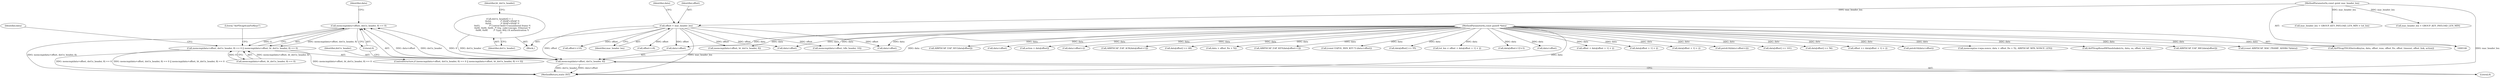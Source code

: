 digraph "0_wireshark_9b0b20b8d5f8c9f7839d58ff6c5900f7e19283b4@API" {
"1000179" [label="(Call,memcmp(data+offset, dot1x_header, 8) == 0)"];
"1000180" [label="(Call,memcmp(data+offset, dot1x_header, 8))"];
"1000148" [label="(MethodParameterIn,const guint8 *data)"];
"1000174" [label="(Call,offset = mac_header_len)"];
"1000149" [label="(MethodParameterIn,const guint mac_header_len)"];
"1000162" [label="(Call,dot1x_header[] = {\n        0xAA,             /* DSAP=SNAP */\n        0xAA,             /* SSAP=SNAP */\n        0x03,             /* Control field=Unnumbered frame */\n        0x00, 0x00, 0x00, /* Org. code=encaps. Ethernet */\n        0x88, 0x8E        /* Type: 802.1X authentication */\n    })"];
"1000178" [label="(Call,memcmp(data+offset, dot1x_header, 8) == 0 || memcmp(data+offset, bt_dot1x_header, 8) == 0)"];
"1000204" [label="(Call,data[offset+1]!=3)"];
"1000190" [label="(Identifier,data)"];
"1000526" [label="(Call,data+offset)"];
"1000596" [label="(Call,offset + data[offset + 1] + 2)"];
"1000177" [label="(ControlStructure,if (memcmp(data+offset, dot1x_header, 8) == 0 || memcmp(data+offset, bt_dot1x_header, 8) == 0))"];
"1000610" [label="(Call,data[offset + 1] + 2)"];
"1000598" [label="(Call,data[offset + 1] + 2)"];
"1000220" [label="(Call,pntoh16(data+offset+2))"];
"1000584" [label="(Call,data[offset] == 101)"];
"1000573" [label="(Call,data[offset] == 56)"];
"1000200" [label="(Call,offset+=8)"];
"1000186" [label="(Literal,0)"];
"1000184" [label="(Identifier,dot1x_header)"];
"1000608" [label="(Call,offset += data[offset + 1] + 2)"];
"1000525" [label="(Call,pntoh16(data+offset))"];
"1000714" [label="(Call,memcmp(sa->wpa.nonce, data + offset_fte + 52, AIRPDCAP_WPA_NONCE_LEN))"];
"1000152" [label="(Block,)"];
"1000166" [label="(Identifier,bt_dot1x_header)"];
"1000182" [label="(Identifier,data)"];
"1000174" [label="(Call,offset = mac_header_len)"];
"1000292" [label="(Call,AirPDcapRsna4WHandshake(ctx, data, sa, offset, tot_len))"];
"1000335" [label="(Call,AIRPDCAP_EAP_MIC(data[offset]))"];
"1000377" [label="(Call,(const AIRPDCAP_MAC_FRAME_ADDR4 *)(data))"];
"1000162" [label="(Call,dot1x_header[] = {\n        0xAA,             /* DSAP=SNAP */\n        0xAA,             /* SSAP=SNAP */\n        0x03,             /* Control field=Unnumbered frame */\n        0x00, 0x00, 0x00, /* Org. code=encaps. Ethernet */\n        0x88, 0x8E        /* Type: 802.1X authentication */\n    })"];
"1000755" [label="(Call,AirPDcapTDLSDeriveKey(sa, data, offset_rsne, offset_fte, offset_timeout, offset_link, action))"];
"1000187" [label="(Call,memcmp(data+offset, bt_dot1x_header, 8) == 0)"];
"1000197" [label="(Literal,\"AirPDcapScanForKeys\")"];
"1000178" [label="(Call,memcmp(data+offset, dot1x_header, 8) == 0 || memcmp(data+offset, bt_dot1x_header, 8) == 0)"];
"1000341" [label="(Call,AIRPDCAP_EAP_SEC(data[offset]))"];
"1000248" [label="(Call,data+offset)"];
"1000468" [label="(Identifier,data)"];
"1000501" [label="(Call,action = data[offset])"];
"1000498" [label="(Call,offset+=10)"];
"1000302" [label="(Call,mac_header_len + GROUP_KEY_PAYLOAD_LEN_MIN > tot_len)"];
"1000189" [label="(Call,data+offset)"];
"1000466" [label="(Call,memcmp(data+offset, tdls_header, 10))"];
"1000176" [label="(Identifier,mac_header_len)"];
"1000221" [label="(Call,data+offset+2)"];
"1000326" [label="(Call,AIRPDCAP_EAP_ACK(data[offset+1]))"];
"1000175" [label="(Identifier,offset)"];
"1000148" [label="(MethodParameterIn,const guint8 *data)"];
"1000180" [label="(Call,memcmp(data+offset, dot1x_header, 8))"];
"1000551" [label="(Call,data[offset] == 48)"];
"1000149" [label="(MethodParameterIn,const guint mac_header_len)"];
"1000163" [label="(Identifier,dot1x_header)"];
"1000303" [label="(Call,mac_header_len + GROUP_KEY_PAYLOAD_LEN_MIN)"];
"1000720" [label="(Call,data + offset_fte + 52)"];
"1000317" [label="(Call,AIRPDCAP_EAP_KEY(data[offset+1]))"];
"1000467" [label="(Call,data+offset)"];
"1000188" [label="(Call,memcmp(data+offset, bt_dot1x_header, 8))"];
"1000779" [label="(MethodReturn,static INT)"];
"1000246" [label="(Call,(const EAPOL_RSN_KEY *) (data+offset))"];
"1000179" [label="(Call,memcmp(data+offset, dot1x_header, 8) == 0)"];
"1000562" [label="(Call,data[offset] == 55)"];
"1000181" [label="(Call,data+offset)"];
"1000594" [label="(Call,tot_len < offset + data[offset + 1] + 2)"];
"1000185" [label="(Literal,8)"];
"1000179" -> "1000178"  [label="AST: "];
"1000179" -> "1000186"  [label="CFG: "];
"1000180" -> "1000179"  [label="AST: "];
"1000186" -> "1000179"  [label="AST: "];
"1000190" -> "1000179"  [label="CFG: "];
"1000178" -> "1000179"  [label="CFG: "];
"1000179" -> "1000779"  [label="DDG: memcmp(data+offset, dot1x_header, 8)"];
"1000179" -> "1000178"  [label="DDG: memcmp(data+offset, dot1x_header, 8)"];
"1000179" -> "1000178"  [label="DDG: 0"];
"1000180" -> "1000179"  [label="DDG: data+offset"];
"1000180" -> "1000179"  [label="DDG: dot1x_header"];
"1000180" -> "1000179"  [label="DDG: 8"];
"1000180" -> "1000185"  [label="CFG: "];
"1000181" -> "1000180"  [label="AST: "];
"1000184" -> "1000180"  [label="AST: "];
"1000185" -> "1000180"  [label="AST: "];
"1000186" -> "1000180"  [label="CFG: "];
"1000180" -> "1000779"  [label="DDG: dot1x_header"];
"1000180" -> "1000779"  [label="DDG: data+offset"];
"1000148" -> "1000180"  [label="DDG: data"];
"1000174" -> "1000180"  [label="DDG: offset"];
"1000162" -> "1000180"  [label="DDG: dot1x_header"];
"1000148" -> "1000146"  [label="AST: "];
"1000148" -> "1000779"  [label="DDG: data"];
"1000148" -> "1000181"  [label="DDG: data"];
"1000148" -> "1000188"  [label="DDG: data"];
"1000148" -> "1000189"  [label="DDG: data"];
"1000148" -> "1000204"  [label="DDG: data"];
"1000148" -> "1000220"  [label="DDG: data"];
"1000148" -> "1000221"  [label="DDG: data"];
"1000148" -> "1000246"  [label="DDG: data"];
"1000148" -> "1000248"  [label="DDG: data"];
"1000148" -> "1000292"  [label="DDG: data"];
"1000148" -> "1000317"  [label="DDG: data"];
"1000148" -> "1000326"  [label="DDG: data"];
"1000148" -> "1000335"  [label="DDG: data"];
"1000148" -> "1000341"  [label="DDG: data"];
"1000148" -> "1000377"  [label="DDG: data"];
"1000148" -> "1000466"  [label="DDG: data"];
"1000148" -> "1000467"  [label="DDG: data"];
"1000148" -> "1000501"  [label="DDG: data"];
"1000148" -> "1000525"  [label="DDG: data"];
"1000148" -> "1000526"  [label="DDG: data"];
"1000148" -> "1000551"  [label="DDG: data"];
"1000148" -> "1000562"  [label="DDG: data"];
"1000148" -> "1000573"  [label="DDG: data"];
"1000148" -> "1000584"  [label="DDG: data"];
"1000148" -> "1000594"  [label="DDG: data"];
"1000148" -> "1000596"  [label="DDG: data"];
"1000148" -> "1000598"  [label="DDG: data"];
"1000148" -> "1000608"  [label="DDG: data"];
"1000148" -> "1000610"  [label="DDG: data"];
"1000148" -> "1000714"  [label="DDG: data"];
"1000148" -> "1000720"  [label="DDG: data"];
"1000148" -> "1000755"  [label="DDG: data"];
"1000174" -> "1000152"  [label="AST: "];
"1000174" -> "1000176"  [label="CFG: "];
"1000175" -> "1000174"  [label="AST: "];
"1000176" -> "1000174"  [label="AST: "];
"1000182" -> "1000174"  [label="CFG: "];
"1000174" -> "1000779"  [label="DDG: mac_header_len"];
"1000149" -> "1000174"  [label="DDG: mac_header_len"];
"1000174" -> "1000181"  [label="DDG: offset"];
"1000174" -> "1000188"  [label="DDG: offset"];
"1000174" -> "1000189"  [label="DDG: offset"];
"1000174" -> "1000200"  [label="DDG: offset"];
"1000174" -> "1000466"  [label="DDG: offset"];
"1000174" -> "1000467"  [label="DDG: offset"];
"1000174" -> "1000498"  [label="DDG: offset"];
"1000149" -> "1000146"  [label="AST: "];
"1000149" -> "1000779"  [label="DDG: mac_header_len"];
"1000149" -> "1000302"  [label="DDG: mac_header_len"];
"1000149" -> "1000303"  [label="DDG: mac_header_len"];
"1000162" -> "1000152"  [label="AST: "];
"1000162" -> "1000163"  [label="CFG: "];
"1000163" -> "1000162"  [label="AST: "];
"1000166" -> "1000162"  [label="CFG: "];
"1000178" -> "1000177"  [label="AST: "];
"1000178" -> "1000187"  [label="CFG: "];
"1000187" -> "1000178"  [label="AST: "];
"1000197" -> "1000178"  [label="CFG: "];
"1000468" -> "1000178"  [label="CFG: "];
"1000178" -> "1000779"  [label="DDG: memcmp(data+offset, dot1x_header, 8) == 0 || memcmp(data+offset, bt_dot1x_header, 8) == 0"];
"1000178" -> "1000779"  [label="DDG: memcmp(data+offset, bt_dot1x_header, 8) == 0"];
"1000178" -> "1000779"  [label="DDG: memcmp(data+offset, dot1x_header, 8) == 0"];
"1000187" -> "1000178"  [label="DDG: memcmp(data+offset, bt_dot1x_header, 8)"];
"1000187" -> "1000178"  [label="DDG: 0"];
}
